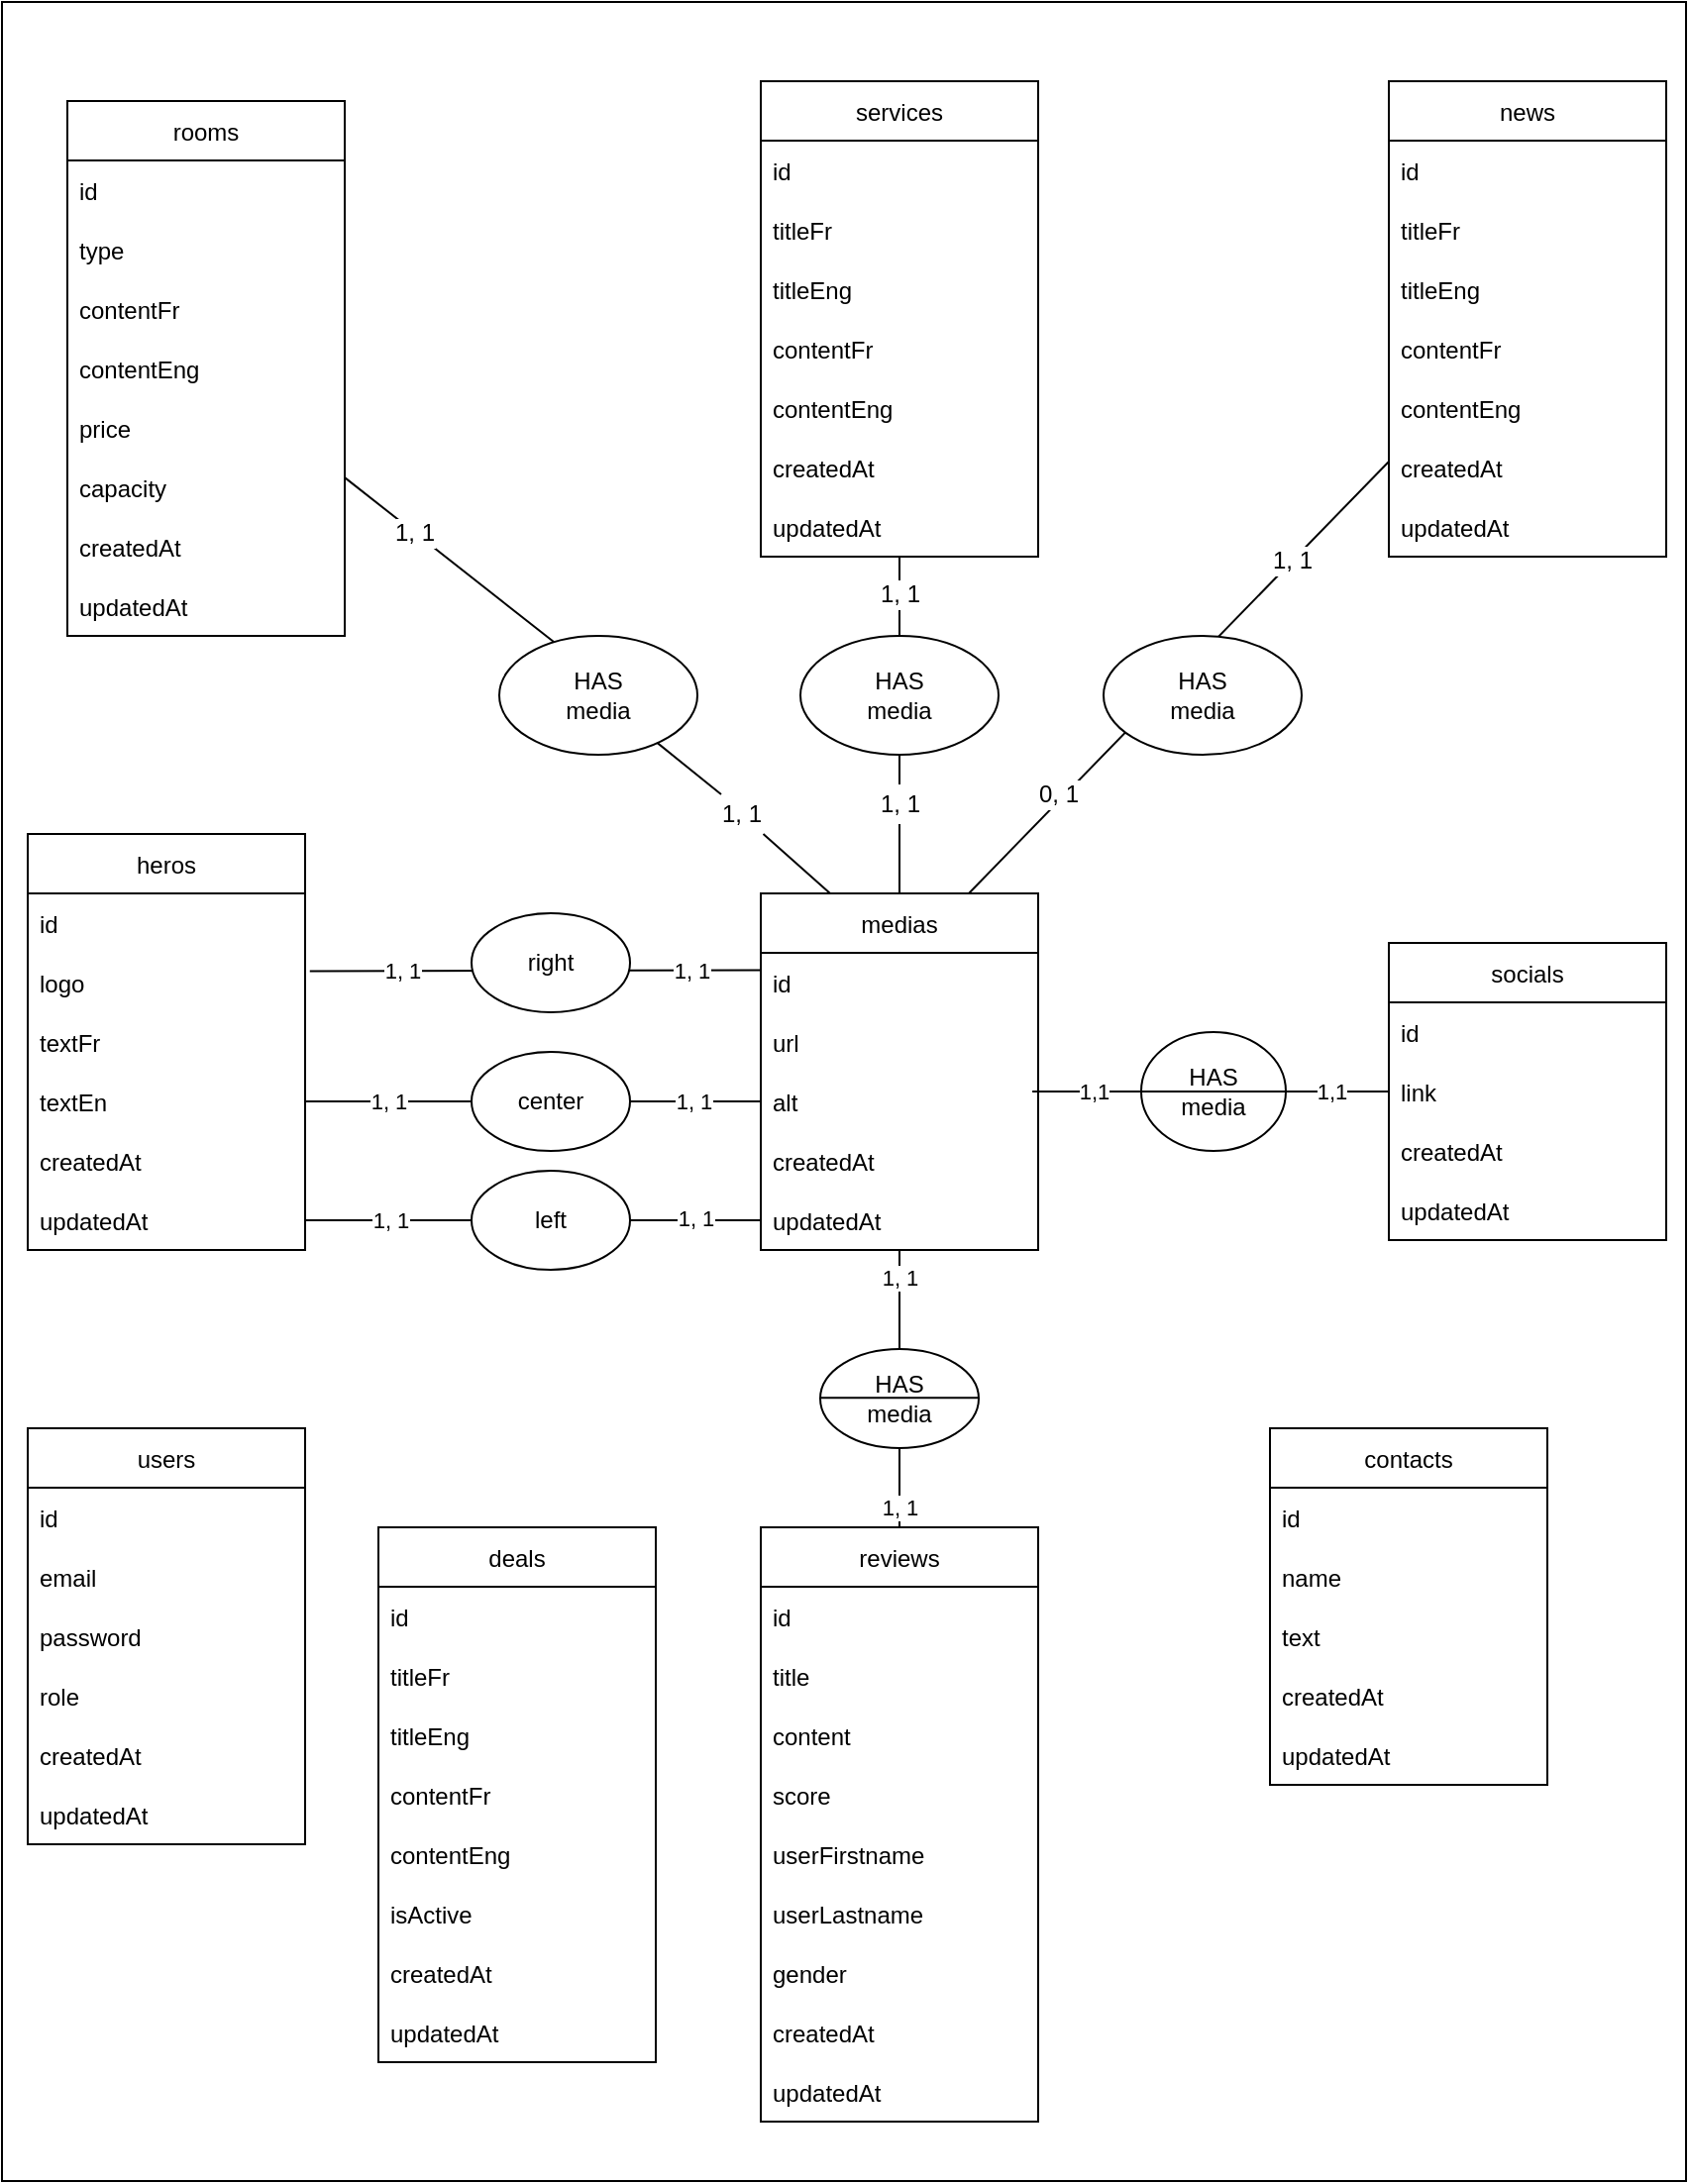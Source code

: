<mxfile>
    <diagram id="xY7jFYsi9h5paZXYJ8C5" name="Page-1">
        <mxGraphModel dx="1102" dy="812" grid="1" gridSize="10" guides="1" tooltips="1" connect="1" arrows="1" fold="1" page="1" pageScale="1" pageWidth="850" pageHeight="1100" math="0" shadow="0">
            <root>
                <mxCell id="0"/>
                <mxCell id="1" parent="0"/>
                <mxCell id="213" value="" style="rounded=0;whiteSpace=wrap;html=1;" vertex="1" parent="1">
                    <mxGeometry width="850" height="1100" as="geometry"/>
                </mxCell>
                <mxCell id="103" style="edgeStyle=none;html=1;entryX=0;entryY=0.5;entryDx=0;entryDy=0;startArrow=none;startFill=0;endArrow=none;endFill=0;exitX=1;exitY=0.5;exitDx=0;exitDy=0;" edge="1" parent="1" source="119" target="144">
                    <mxGeometry relative="1" as="geometry"/>
                </mxCell>
                <mxCell id="104" value="1, 1" style="edgeLabel;html=1;align=center;verticalAlign=middle;resizable=0;points=[];" vertex="1" connectable="0" parent="103">
                    <mxGeometry x="-0.547" relative="1" as="geometry">
                        <mxPoint x="-9" as="offset"/>
                    </mxGeometry>
                </mxCell>
                <mxCell id="105" value="1, 1" style="edgeLabel;html=1;align=center;verticalAlign=middle;resizable=0;points=[];" vertex="1" connectable="0" parent="103">
                    <mxGeometry x="0.626" y="1" relative="1" as="geometry">
                        <mxPoint x="10" as="offset"/>
                    </mxGeometry>
                </mxCell>
                <mxCell id="106" style="edgeStyle=none;html=1;entryX=0;entryY=0.5;entryDx=0;entryDy=0;startArrow=none;startFill=0;endArrow=none;endFill=0;exitX=1;exitY=0.5;exitDx=0;exitDy=0;" edge="1" parent="1" source="117" target="142">
                    <mxGeometry relative="1" as="geometry"/>
                </mxCell>
                <mxCell id="107" value="1, 1" style="edgeLabel;html=1;align=center;verticalAlign=middle;resizable=0;points=[];" vertex="1" connectable="0" parent="106">
                    <mxGeometry x="0.829" relative="1" as="geometry">
                        <mxPoint x="-15" as="offset"/>
                    </mxGeometry>
                </mxCell>
                <mxCell id="108" value="1, 1" style="edgeLabel;html=1;align=center;verticalAlign=middle;resizable=0;points=[];" vertex="1" connectable="0" parent="106">
                    <mxGeometry x="-0.865" relative="1" as="geometry">
                        <mxPoint x="26" as="offset"/>
                    </mxGeometry>
                </mxCell>
                <mxCell id="109" style="edgeStyle=none;html=1;entryX=0.003;entryY=0.293;entryDx=0;entryDy=0;startArrow=none;startFill=0;endArrow=none;endFill=0;entryPerimeter=0;exitX=1.017;exitY=0.307;exitDx=0;exitDy=0;exitPerimeter=0;" edge="1" parent="1" source="115" target="140">
                    <mxGeometry relative="1" as="geometry">
                        <mxPoint x="140" y="489" as="sourcePoint"/>
                    </mxGeometry>
                </mxCell>
                <mxCell id="111" value="1, 1" style="edgeLabel;html=1;align=center;verticalAlign=middle;resizable=0;points=[];" vertex="1" connectable="0" parent="109">
                    <mxGeometry x="0.815" relative="1" as="geometry">
                        <mxPoint x="-15" as="offset"/>
                    </mxGeometry>
                </mxCell>
                <mxCell id="112" value="1, 1" style="edgeLabel;html=1;align=center;verticalAlign=middle;resizable=0;points=[];" vertex="1" connectable="0" parent="109">
                    <mxGeometry x="-0.747" relative="1" as="geometry">
                        <mxPoint x="17" as="offset"/>
                    </mxGeometry>
                </mxCell>
                <mxCell id="113" value="heros" style="swimlane;fontStyle=0;childLayout=stackLayout;horizontal=1;startSize=30;horizontalStack=0;resizeParent=1;resizeParentMax=0;resizeLast=0;collapsible=1;marginBottom=0;" vertex="1" parent="1">
                    <mxGeometry x="13" y="420" width="140" height="210" as="geometry"/>
                </mxCell>
                <mxCell id="114" value="id" style="text;strokeColor=none;fillColor=none;align=left;verticalAlign=middle;spacingLeft=4;spacingRight=4;overflow=hidden;points=[[0,0.5],[1,0.5]];portConstraint=eastwest;rotatable=0;" vertex="1" parent="113">
                    <mxGeometry y="30" width="140" height="30" as="geometry"/>
                </mxCell>
                <mxCell id="115" value="logo" style="text;strokeColor=none;fillColor=none;align=left;verticalAlign=middle;spacingLeft=4;spacingRight=4;overflow=hidden;points=[[0,0.5],[1,0.5]];portConstraint=eastwest;rotatable=0;" vertex="1" parent="113">
                    <mxGeometry y="60" width="140" height="30" as="geometry"/>
                </mxCell>
                <mxCell id="116" value="textFr" style="text;strokeColor=none;fillColor=none;align=left;verticalAlign=middle;spacingLeft=4;spacingRight=4;overflow=hidden;points=[[0,0.5],[1,0.5]];portConstraint=eastwest;rotatable=0;" vertex="1" parent="113">
                    <mxGeometry y="90" width="140" height="30" as="geometry"/>
                </mxCell>
                <mxCell id="117" value="textEn" style="text;strokeColor=none;fillColor=none;align=left;verticalAlign=middle;spacingLeft=4;spacingRight=4;overflow=hidden;points=[[0,0.5],[1,0.5]];portConstraint=eastwest;rotatable=0;" vertex="1" parent="113">
                    <mxGeometry y="120" width="140" height="30" as="geometry"/>
                </mxCell>
                <mxCell id="118" value="createdAt" style="text;strokeColor=none;fillColor=none;align=left;verticalAlign=middle;spacingLeft=4;spacingRight=4;overflow=hidden;points=[[0,0.5],[1,0.5]];portConstraint=eastwest;rotatable=0;" vertex="1" parent="113">
                    <mxGeometry y="150" width="140" height="30" as="geometry"/>
                </mxCell>
                <mxCell id="119" value="updatedAt" style="text;strokeColor=none;fillColor=none;align=left;verticalAlign=middle;spacingLeft=4;spacingRight=4;overflow=hidden;points=[[0,0.5],[1,0.5]];portConstraint=eastwest;rotatable=0;" vertex="1" parent="113">
                    <mxGeometry y="180" width="140" height="30" as="geometry"/>
                </mxCell>
                <mxCell id="120" value="contacts" style="swimlane;fontStyle=0;childLayout=stackLayout;horizontal=1;startSize=30;horizontalStack=0;resizeParent=1;resizeParentMax=0;resizeLast=0;collapsible=1;marginBottom=0;" vertex="1" parent="1">
                    <mxGeometry x="640" y="720" width="140" height="180" as="geometry"/>
                </mxCell>
                <mxCell id="121" value="id" style="text;strokeColor=none;fillColor=none;align=left;verticalAlign=middle;spacingLeft=4;spacingRight=4;overflow=hidden;points=[[0,0.5],[1,0.5]];portConstraint=eastwest;rotatable=0;" vertex="1" parent="120">
                    <mxGeometry y="30" width="140" height="30" as="geometry"/>
                </mxCell>
                <mxCell id="122" value="name" style="text;strokeColor=none;fillColor=none;align=left;verticalAlign=middle;spacingLeft=4;spacingRight=4;overflow=hidden;points=[[0,0.5],[1,0.5]];portConstraint=eastwest;rotatable=0;" vertex="1" parent="120">
                    <mxGeometry y="60" width="140" height="30" as="geometry"/>
                </mxCell>
                <mxCell id="123" value="text" style="text;strokeColor=none;fillColor=none;align=left;verticalAlign=middle;spacingLeft=4;spacingRight=4;overflow=hidden;points=[[0,0.5],[1,0.5]];portConstraint=eastwest;rotatable=0;" vertex="1" parent="120">
                    <mxGeometry y="90" width="140" height="30" as="geometry"/>
                </mxCell>
                <mxCell id="124" value="createdAt" style="text;strokeColor=none;fillColor=none;align=left;verticalAlign=middle;spacingLeft=4;spacingRight=4;overflow=hidden;points=[[0,0.5],[1,0.5]];portConstraint=eastwest;rotatable=0;" vertex="1" parent="120">
                    <mxGeometry y="120" width="140" height="30" as="geometry"/>
                </mxCell>
                <mxCell id="125" value="updatedAt" style="text;strokeColor=none;fillColor=none;align=left;verticalAlign=middle;spacingLeft=4;spacingRight=4;overflow=hidden;points=[[0,0.5],[1,0.5]];portConstraint=eastwest;rotatable=0;" vertex="1" parent="120">
                    <mxGeometry y="150" width="140" height="30" as="geometry"/>
                </mxCell>
                <mxCell id="126" value="reviews" style="swimlane;fontStyle=0;childLayout=stackLayout;horizontal=1;startSize=30;horizontalStack=0;resizeParent=1;resizeParentMax=0;resizeLast=0;collapsible=1;marginBottom=0;" vertex="1" parent="1">
                    <mxGeometry x="383" y="770" width="140" height="300" as="geometry"/>
                </mxCell>
                <mxCell id="127" value="id" style="text;strokeColor=none;fillColor=none;align=left;verticalAlign=middle;spacingLeft=4;spacingRight=4;overflow=hidden;points=[[0,0.5],[1,0.5]];portConstraint=eastwest;rotatable=0;" vertex="1" parent="126">
                    <mxGeometry y="30" width="140" height="30" as="geometry"/>
                </mxCell>
                <mxCell id="128" value="title" style="text;strokeColor=none;fillColor=none;align=left;verticalAlign=middle;spacingLeft=4;spacingRight=4;overflow=hidden;points=[[0,0.5],[1,0.5]];portConstraint=eastwest;rotatable=0;" vertex="1" parent="126">
                    <mxGeometry y="60" width="140" height="30" as="geometry"/>
                </mxCell>
                <mxCell id="129" value="content" style="text;strokeColor=none;fillColor=none;align=left;verticalAlign=middle;spacingLeft=4;spacingRight=4;overflow=hidden;points=[[0,0.5],[1,0.5]];portConstraint=eastwest;rotatable=0;" vertex="1" parent="126">
                    <mxGeometry y="90" width="140" height="30" as="geometry"/>
                </mxCell>
                <mxCell id="130" value="score" style="text;strokeColor=none;fillColor=none;align=left;verticalAlign=middle;spacingLeft=4;spacingRight=4;overflow=hidden;points=[[0,0.5],[1,0.5]];portConstraint=eastwest;rotatable=0;" vertex="1" parent="126">
                    <mxGeometry y="120" width="140" height="30" as="geometry"/>
                </mxCell>
                <mxCell id="131" value="userFirstname" style="text;strokeColor=none;fillColor=none;align=left;verticalAlign=middle;spacingLeft=4;spacingRight=4;overflow=hidden;points=[[0,0.5],[1,0.5]];portConstraint=eastwest;rotatable=0;" vertex="1" parent="126">
                    <mxGeometry y="150" width="140" height="30" as="geometry"/>
                </mxCell>
                <mxCell id="132" value="userLastname" style="text;strokeColor=none;fillColor=none;align=left;verticalAlign=middle;spacingLeft=4;spacingRight=4;overflow=hidden;points=[[0,0.5],[1,0.5]];portConstraint=eastwest;rotatable=0;" vertex="1" parent="126">
                    <mxGeometry y="180" width="140" height="30" as="geometry"/>
                </mxCell>
                <mxCell id="133" value="gender" style="text;strokeColor=none;fillColor=none;align=left;verticalAlign=middle;spacingLeft=4;spacingRight=4;overflow=hidden;points=[[0,0.5],[1,0.5]];portConstraint=eastwest;rotatable=0;" vertex="1" parent="126">
                    <mxGeometry y="210" width="140" height="30" as="geometry"/>
                </mxCell>
                <mxCell id="134" value="createdAt" style="text;strokeColor=none;fillColor=none;align=left;verticalAlign=middle;spacingLeft=4;spacingRight=4;overflow=hidden;points=[[0,0.5],[1,0.5]];portConstraint=eastwest;rotatable=0;" vertex="1" parent="126">
                    <mxGeometry y="240" width="140" height="30" as="geometry"/>
                </mxCell>
                <mxCell id="135" value="updatedAt" style="text;strokeColor=none;fillColor=none;align=left;verticalAlign=middle;spacingLeft=4;spacingRight=4;overflow=hidden;points=[[0,0.5],[1,0.5]];portConstraint=eastwest;rotatable=0;" vertex="1" parent="126">
                    <mxGeometry y="270" width="140" height="30" as="geometry"/>
                </mxCell>
                <mxCell id="136" style="edgeStyle=none;html=1;startArrow=none;startFill=0;endArrow=none;endFill=0;" edge="1" parent="1" source="139" target="126">
                    <mxGeometry relative="1" as="geometry"/>
                </mxCell>
                <mxCell id="137" value="1, 1" style="edgeLabel;html=1;align=center;verticalAlign=middle;resizable=0;points=[];" vertex="1" connectable="0" parent="136">
                    <mxGeometry x="-0.808" y="-1" relative="1" as="geometry">
                        <mxPoint x="1" as="offset"/>
                    </mxGeometry>
                </mxCell>
                <mxCell id="138" value="1, 1" style="edgeLabel;html=1;align=center;verticalAlign=middle;resizable=0;points=[];" vertex="1" connectable="0" parent="136">
                    <mxGeometry x="0.848" relative="1" as="geometry">
                        <mxPoint as="offset"/>
                    </mxGeometry>
                </mxCell>
                <mxCell id="139" value="medias" style="swimlane;fontStyle=0;childLayout=stackLayout;horizontal=1;startSize=30;horizontalStack=0;resizeParent=1;resizeParentMax=0;resizeLast=0;collapsible=1;marginBottom=0;" vertex="1" parent="1">
                    <mxGeometry x="383" y="450" width="140" height="180" as="geometry"/>
                </mxCell>
                <mxCell id="140" value="id " style="text;strokeColor=none;fillColor=none;align=left;verticalAlign=middle;spacingLeft=4;spacingRight=4;overflow=hidden;points=[[0,0.5],[1,0.5]];portConstraint=eastwest;rotatable=0;" vertex="1" parent="139">
                    <mxGeometry y="30" width="140" height="30" as="geometry"/>
                </mxCell>
                <mxCell id="141" value="url" style="text;strokeColor=none;fillColor=none;align=left;verticalAlign=middle;spacingLeft=4;spacingRight=4;overflow=hidden;points=[[0,0.5],[1,0.5]];portConstraint=eastwest;rotatable=0;" vertex="1" parent="139">
                    <mxGeometry y="60" width="140" height="30" as="geometry"/>
                </mxCell>
                <mxCell id="142" value="alt" style="text;strokeColor=none;fillColor=none;align=left;verticalAlign=middle;spacingLeft=4;spacingRight=4;overflow=hidden;points=[[0,0.5],[1,0.5]];portConstraint=eastwest;rotatable=0;" vertex="1" parent="139">
                    <mxGeometry y="90" width="140" height="30" as="geometry"/>
                </mxCell>
                <mxCell id="143" value="createdAt" style="text;strokeColor=none;fillColor=none;align=left;verticalAlign=middle;spacingLeft=4;spacingRight=4;overflow=hidden;points=[[0,0.5],[1,0.5]];portConstraint=eastwest;rotatable=0;" vertex="1" parent="139">
                    <mxGeometry y="120" width="140" height="30" as="geometry"/>
                </mxCell>
                <mxCell id="144" value="updatedAt" style="text;strokeColor=none;fillColor=none;align=left;verticalAlign=middle;spacingLeft=4;spacingRight=4;overflow=hidden;points=[[0,0.5],[1,0.5]];portConstraint=eastwest;rotatable=0;" vertex="1" parent="139">
                    <mxGeometry y="150" width="140" height="30" as="geometry"/>
                </mxCell>
                <mxCell id="210" style="edgeStyle=none;html=1;entryX=0.979;entryY=0.333;entryDx=0;entryDy=0;entryPerimeter=0;endArrow=none;endFill=0;" edge="1" parent="1">
                    <mxGeometry relative="1" as="geometry">
                        <mxPoint x="700" y="549.997" as="sourcePoint"/>
                        <mxPoint x="520.06" y="549.99" as="targetPoint"/>
                    </mxGeometry>
                </mxCell>
                <mxCell id="211" value="1,1" style="edgeLabel;html=1;align=center;verticalAlign=middle;resizable=0;points=[];" vertex="1" connectable="0" parent="210">
                    <mxGeometry x="0.664" y="-2" relative="1" as="geometry">
                        <mxPoint y="2" as="offset"/>
                    </mxGeometry>
                </mxCell>
                <mxCell id="212" value="1,1" style="edgeLabel;html=1;align=center;verticalAlign=middle;resizable=0;points=[];" vertex="1" connectable="0" parent="210">
                    <mxGeometry x="-0.673" y="3" relative="1" as="geometry">
                        <mxPoint y="-3" as="offset"/>
                    </mxGeometry>
                </mxCell>
                <mxCell id="148" value="socials" style="swimlane;fontStyle=0;childLayout=stackLayout;horizontal=1;startSize=30;horizontalStack=0;resizeParent=1;resizeParentMax=0;resizeLast=0;collapsible=1;marginBottom=0;" vertex="1" parent="1">
                    <mxGeometry x="700" y="475" width="140" height="150" as="geometry"/>
                </mxCell>
                <mxCell id="149" value="id" style="text;strokeColor=none;fillColor=none;align=left;verticalAlign=middle;spacingLeft=4;spacingRight=4;overflow=hidden;points=[[0,0.5],[1,0.5]];portConstraint=eastwest;rotatable=0;" vertex="1" parent="148">
                    <mxGeometry y="30" width="140" height="30" as="geometry"/>
                </mxCell>
                <mxCell id="150" value="link" style="text;strokeColor=none;fillColor=none;align=left;verticalAlign=middle;spacingLeft=4;spacingRight=4;overflow=hidden;points=[[0,0.5],[1,0.5]];portConstraint=eastwest;rotatable=0;" vertex="1" parent="148">
                    <mxGeometry y="60" width="140" height="30" as="geometry"/>
                </mxCell>
                <mxCell id="151" value="createdAt" style="text;strokeColor=none;fillColor=none;align=left;verticalAlign=middle;spacingLeft=4;spacingRight=4;overflow=hidden;points=[[0,0.5],[1,0.5]];portConstraint=eastwest;rotatable=0;" vertex="1" parent="148">
                    <mxGeometry y="90" width="140" height="30" as="geometry"/>
                </mxCell>
                <mxCell id="152" value="updatedAt" style="text;strokeColor=none;fillColor=none;align=left;verticalAlign=middle;spacingLeft=4;spacingRight=4;overflow=hidden;points=[[0,0.5],[1,0.5]];portConstraint=eastwest;rotatable=0;" vertex="1" parent="148">
                    <mxGeometry y="120" width="140" height="30" as="geometry"/>
                </mxCell>
                <mxCell id="153" value="HAS&lt;br&gt;media" style="ellipse;whiteSpace=wrap;html=1;" vertex="1" parent="1">
                    <mxGeometry x="575" y="520" width="73" height="60" as="geometry"/>
                </mxCell>
                <mxCell id="154" value="" style="endArrow=none;html=1;entryX=1;entryY=0.5;entryDx=0;entryDy=0;exitX=0;exitY=0.5;exitDx=0;exitDy=0;" edge="1" parent="1" source="153" target="153">
                    <mxGeometry width="50" height="50" relative="1" as="geometry">
                        <mxPoint x="284" y="420" as="sourcePoint"/>
                        <mxPoint x="334" y="370" as="targetPoint"/>
                    </mxGeometry>
                </mxCell>
                <mxCell id="155" value="left" style="ellipse;whiteSpace=wrap;html=1;" vertex="1" parent="1">
                    <mxGeometry x="237" y="590" width="80" height="50" as="geometry"/>
                </mxCell>
                <mxCell id="157" value="center" style="ellipse;whiteSpace=wrap;html=1;" vertex="1" parent="1">
                    <mxGeometry x="237" y="530" width="80" height="50" as="geometry"/>
                </mxCell>
                <mxCell id="158" value="right" style="ellipse;whiteSpace=wrap;html=1;" vertex="1" parent="1">
                    <mxGeometry x="237" y="460" width="80" height="50" as="geometry"/>
                </mxCell>
                <mxCell id="159" value="HAS&lt;br&gt;media" style="ellipse;whiteSpace=wrap;html=1;" vertex="1" parent="1">
                    <mxGeometry x="413" y="680" width="80" height="50" as="geometry"/>
                </mxCell>
                <mxCell id="160" value="" style="endArrow=none;html=1;" edge="1" parent="1">
                    <mxGeometry width="50" height="50" relative="1" as="geometry">
                        <mxPoint x="413" y="704.57" as="sourcePoint"/>
                        <mxPoint x="493" y="704.57" as="targetPoint"/>
                    </mxGeometry>
                </mxCell>
                <mxCell id="161" style="edgeStyle=none;html=1;entryX=0.25;entryY=0;entryDx=0;entryDy=0;startArrow=none;endArrow=none;endFill=0;" edge="1" parent="1" source="185" target="139">
                    <mxGeometry relative="1" as="geometry"/>
                </mxCell>
                <mxCell id="162" value="rooms" style="swimlane;fontStyle=0;childLayout=stackLayout;horizontal=1;startSize=30;horizontalStack=0;resizeParent=1;resizeParentMax=0;resizeLast=0;collapsible=1;marginBottom=0;" vertex="1" parent="1">
                    <mxGeometry x="33" y="50" width="140" height="270" as="geometry"/>
                </mxCell>
                <mxCell id="163" value="id" style="text;strokeColor=none;fillColor=none;align=left;verticalAlign=middle;spacingLeft=4;spacingRight=4;overflow=hidden;points=[[0,0.5],[1,0.5]];portConstraint=eastwest;rotatable=0;" vertex="1" parent="162">
                    <mxGeometry y="30" width="140" height="30" as="geometry"/>
                </mxCell>
                <mxCell id="167" value="type" style="text;strokeColor=none;fillColor=none;align=left;verticalAlign=middle;spacingLeft=4;spacingRight=4;overflow=hidden;points=[[0,0.5],[1,0.5]];portConstraint=eastwest;rotatable=0;" vertex="1" parent="162">
                    <mxGeometry y="60" width="140" height="30" as="geometry"/>
                </mxCell>
                <mxCell id="165" value="contentFr" style="text;strokeColor=none;fillColor=none;align=left;verticalAlign=middle;spacingLeft=4;spacingRight=4;overflow=hidden;points=[[0,0.5],[1,0.5]];portConstraint=eastwest;rotatable=0;" vertex="1" parent="162">
                    <mxGeometry y="90" width="140" height="30" as="geometry"/>
                </mxCell>
                <mxCell id="166" value="contentEng" style="text;strokeColor=none;fillColor=none;align=left;verticalAlign=middle;spacingLeft=4;spacingRight=4;overflow=hidden;points=[[0,0.5],[1,0.5]];portConstraint=eastwest;rotatable=0;" vertex="1" parent="162">
                    <mxGeometry y="120" width="140" height="30" as="geometry"/>
                </mxCell>
                <mxCell id="164" value="price " style="text;strokeColor=none;fillColor=none;align=left;verticalAlign=middle;spacingLeft=4;spacingRight=4;overflow=hidden;points=[[0,0.5],[1,0.5]];portConstraint=eastwest;rotatable=0;" vertex="1" parent="162">
                    <mxGeometry y="150" width="140" height="30" as="geometry"/>
                </mxCell>
                <mxCell id="168" value="capacity" style="text;strokeColor=none;fillColor=none;align=left;verticalAlign=middle;spacingLeft=4;spacingRight=4;overflow=hidden;points=[[0,0.5],[1,0.5]];portConstraint=eastwest;rotatable=0;" vertex="1" parent="162">
                    <mxGeometry y="180" width="140" height="30" as="geometry"/>
                </mxCell>
                <mxCell id="169" value="createdAt" style="text;strokeColor=none;fillColor=none;align=left;verticalAlign=middle;spacingLeft=4;spacingRight=4;overflow=hidden;points=[[0,0.5],[1,0.5]];portConstraint=eastwest;rotatable=0;" vertex="1" parent="162">
                    <mxGeometry y="210" width="140" height="30" as="geometry"/>
                </mxCell>
                <mxCell id="170" value="updatedAt" style="text;strokeColor=none;fillColor=none;align=left;verticalAlign=middle;spacingLeft=4;spacingRight=4;overflow=hidden;points=[[0,0.5],[1,0.5]];portConstraint=eastwest;rotatable=0;" vertex="1" parent="162">
                    <mxGeometry y="240" width="140" height="30" as="geometry"/>
                </mxCell>
                <mxCell id="171" style="edgeStyle=none;html=1;entryX=0.75;entryY=0;entryDx=0;entryDy=0;endArrow=none;endFill=0;" edge="1" parent="1" source="174" target="139">
                    <mxGeometry relative="1" as="geometry"/>
                </mxCell>
                <mxCell id="172" value="&lt;span style=&quot;font-size: 12px&quot;&gt;0, 1&lt;/span&gt;" style="edgeLabel;html=1;align=center;verticalAlign=middle;resizable=0;points=[];" vertex="1" connectable="0" parent="171">
                    <mxGeometry x="0.555" y="-3" relative="1" as="geometry">
                        <mxPoint as="offset"/>
                    </mxGeometry>
                </mxCell>
                <mxCell id="173" value="&lt;span style=&quot;font-size: 12px&quot;&gt;1, 1&lt;/span&gt;" style="edgeLabel;html=1;align=center;verticalAlign=middle;resizable=0;points=[];" vertex="1" connectable="0" parent="171">
                    <mxGeometry x="-0.54" relative="1" as="geometry">
                        <mxPoint as="offset"/>
                    </mxGeometry>
                </mxCell>
                <mxCell id="174" value="news" style="swimlane;fontStyle=0;childLayout=stackLayout;horizontal=1;startSize=30;horizontalStack=0;resizeParent=1;resizeParentMax=0;resizeLast=0;collapsible=1;marginBottom=0;" vertex="1" parent="1">
                    <mxGeometry x="700" y="40" width="140" height="240" as="geometry"/>
                </mxCell>
                <mxCell id="175" value="id" style="text;strokeColor=none;fillColor=none;align=left;verticalAlign=middle;spacingLeft=4;spacingRight=4;overflow=hidden;points=[[0,0.5],[1,0.5]];portConstraint=eastwest;rotatable=0;" vertex="1" parent="174">
                    <mxGeometry y="30" width="140" height="30" as="geometry"/>
                </mxCell>
                <mxCell id="176" value="titleFr" style="text;strokeColor=none;fillColor=none;align=left;verticalAlign=middle;spacingLeft=4;spacingRight=4;overflow=hidden;points=[[0,0.5],[1,0.5]];portConstraint=eastwest;rotatable=0;" vertex="1" parent="174">
                    <mxGeometry y="60" width="140" height="30" as="geometry"/>
                </mxCell>
                <mxCell id="177" value="titleEng" style="text;strokeColor=none;fillColor=none;align=left;verticalAlign=middle;spacingLeft=4;spacingRight=4;overflow=hidden;points=[[0,0.5],[1,0.5]];portConstraint=eastwest;rotatable=0;" vertex="1" parent="174">
                    <mxGeometry y="90" width="140" height="30" as="geometry"/>
                </mxCell>
                <mxCell id="178" value="contentFr" style="text;strokeColor=none;fillColor=none;align=left;verticalAlign=middle;spacingLeft=4;spacingRight=4;overflow=hidden;points=[[0,0.5],[1,0.5]];portConstraint=eastwest;rotatable=0;" vertex="1" parent="174">
                    <mxGeometry y="120" width="140" height="30" as="geometry"/>
                </mxCell>
                <mxCell id="179" value="contentEng" style="text;strokeColor=none;fillColor=none;align=left;verticalAlign=middle;spacingLeft=4;spacingRight=4;overflow=hidden;points=[[0,0.5],[1,0.5]];portConstraint=eastwest;rotatable=0;" vertex="1" parent="174">
                    <mxGeometry y="150" width="140" height="30" as="geometry"/>
                </mxCell>
                <mxCell id="180" value="createdAt" style="text;strokeColor=none;fillColor=none;align=left;verticalAlign=middle;spacingLeft=4;spacingRight=4;overflow=hidden;points=[[0,0.5],[1,0.5]];portConstraint=eastwest;rotatable=0;" vertex="1" parent="174">
                    <mxGeometry y="180" width="140" height="30" as="geometry"/>
                </mxCell>
                <mxCell id="181" value="updatedAt" style="text;strokeColor=none;fillColor=none;align=left;verticalAlign=middle;spacingLeft=4;spacingRight=4;overflow=hidden;points=[[0,0.5],[1,0.5]];portConstraint=eastwest;rotatable=0;" vertex="1" parent="174">
                    <mxGeometry y="210" width="140" height="30" as="geometry"/>
                </mxCell>
                <mxCell id="182" value="HAS&lt;br&gt;media" style="ellipse;whiteSpace=wrap;html=1;" vertex="1" parent="1">
                    <mxGeometry x="251" y="320" width="100" height="60" as="geometry"/>
                </mxCell>
                <mxCell id="183" value="" style="edgeStyle=none;html=1;entryX=0.25;entryY=0;entryDx=0;entryDy=0;endArrow=none;" edge="1" parent="1" source="162" target="182">
                    <mxGeometry relative="1" as="geometry">
                        <mxPoint x="173" y="232.222" as="sourcePoint"/>
                        <mxPoint x="418" y="450" as="targetPoint"/>
                    </mxGeometry>
                </mxCell>
                <mxCell id="184" value="&lt;span style=&quot;font-size: 12px&quot;&gt;1, 1&lt;/span&gt;" style="edgeLabel;html=1;align=center;verticalAlign=middle;resizable=0;points=[];" vertex="1" connectable="0" parent="183">
                    <mxGeometry x="-0.34" relative="1" as="geometry">
                        <mxPoint as="offset"/>
                    </mxGeometry>
                </mxCell>
                <mxCell id="185" value="1, 1" style="text;html=1;align=center;verticalAlign=middle;resizable=0;points=[];autosize=1;strokeColor=none;fillColor=none;" vertex="1" parent="1">
                    <mxGeometry x="353" y="400" width="40" height="20" as="geometry"/>
                </mxCell>
                <mxCell id="186" value="" style="edgeStyle=none;html=1;entryX=0.25;entryY=0;entryDx=0;entryDy=0;startArrow=none;endArrow=none;" edge="1" parent="1" source="182" target="185">
                    <mxGeometry relative="1" as="geometry">
                        <mxPoint x="326.276" y="369.742" as="sourcePoint"/>
                        <mxPoint x="418" y="450" as="targetPoint"/>
                    </mxGeometry>
                </mxCell>
                <mxCell id="187" style="edgeStyle=none;html=1;startArrow=none;endArrow=none;endFill=0;" edge="1" parent="1" source="198" target="139">
                    <mxGeometry relative="1" as="geometry"/>
                </mxCell>
                <mxCell id="188" value="services" style="swimlane;fontStyle=0;childLayout=stackLayout;horizontal=1;startSize=30;horizontalStack=0;resizeParent=1;resizeParentMax=0;resizeLast=0;collapsible=1;marginBottom=0;" vertex="1" parent="1">
                    <mxGeometry x="383" y="40" width="140" height="240" as="geometry"/>
                </mxCell>
                <mxCell id="189" value="id" style="text;strokeColor=none;fillColor=none;align=left;verticalAlign=middle;spacingLeft=4;spacingRight=4;overflow=hidden;points=[[0,0.5],[1,0.5]];portConstraint=eastwest;rotatable=0;" vertex="1" parent="188">
                    <mxGeometry y="30" width="140" height="30" as="geometry"/>
                </mxCell>
                <mxCell id="190" value="titleFr" style="text;strokeColor=none;fillColor=none;align=left;verticalAlign=middle;spacingLeft=4;spacingRight=4;overflow=hidden;points=[[0,0.5],[1,0.5]];portConstraint=eastwest;rotatable=0;" vertex="1" parent="188">
                    <mxGeometry y="60" width="140" height="30" as="geometry"/>
                </mxCell>
                <mxCell id="191" value="titleEng" style="text;strokeColor=none;fillColor=none;align=left;verticalAlign=middle;spacingLeft=4;spacingRight=4;overflow=hidden;points=[[0,0.5],[1,0.5]];portConstraint=eastwest;rotatable=0;" vertex="1" parent="188">
                    <mxGeometry y="90" width="140" height="30" as="geometry"/>
                </mxCell>
                <mxCell id="192" value="contentFr" style="text;strokeColor=none;fillColor=none;align=left;verticalAlign=middle;spacingLeft=4;spacingRight=4;overflow=hidden;points=[[0,0.5],[1,0.5]];portConstraint=eastwest;rotatable=0;" vertex="1" parent="188">
                    <mxGeometry y="120" width="140" height="30" as="geometry"/>
                </mxCell>
                <mxCell id="193" value="contentEng" style="text;strokeColor=none;fillColor=none;align=left;verticalAlign=middle;spacingLeft=4;spacingRight=4;overflow=hidden;points=[[0,0.5],[1,0.5]];portConstraint=eastwest;rotatable=0;" vertex="1" parent="188">
                    <mxGeometry y="150" width="140" height="30" as="geometry"/>
                </mxCell>
                <mxCell id="194" value="createdAt" style="text;strokeColor=none;fillColor=none;align=left;verticalAlign=middle;spacingLeft=4;spacingRight=4;overflow=hidden;points=[[0,0.5],[1,0.5]];portConstraint=eastwest;rotatable=0;" vertex="1" parent="188">
                    <mxGeometry y="180" width="140" height="30" as="geometry"/>
                </mxCell>
                <mxCell id="195" value="updatedAt" style="text;strokeColor=none;fillColor=none;align=left;verticalAlign=middle;spacingLeft=4;spacingRight=4;overflow=hidden;points=[[0,0.5],[1,0.5]];portConstraint=eastwest;rotatable=0;" vertex="1" parent="188">
                    <mxGeometry y="210" width="140" height="30" as="geometry"/>
                </mxCell>
                <mxCell id="197" value="HAS&lt;br&gt;media" style="ellipse;whiteSpace=wrap;html=1;" vertex="1" parent="1">
                    <mxGeometry x="556" y="320" width="100" height="60" as="geometry"/>
                </mxCell>
                <mxCell id="199" value="" style="edgeStyle=none;html=1;endArrow=none;" edge="1" parent="1" source="188" target="198">
                    <mxGeometry relative="1" as="geometry">
                        <mxPoint x="453" y="280" as="sourcePoint"/>
                        <mxPoint x="453" y="450" as="targetPoint"/>
                    </mxGeometry>
                </mxCell>
                <mxCell id="200" value="&lt;span style=&quot;font-size: 12px&quot;&gt;1, 1&lt;/span&gt;" style="edgeLabel;html=1;align=center;verticalAlign=middle;resizable=0;points=[];" vertex="1" connectable="0" parent="199">
                    <mxGeometry x="-0.67" relative="1" as="geometry">
                        <mxPoint as="offset"/>
                    </mxGeometry>
                </mxCell>
                <mxCell id="196" value="HAS&lt;br&gt;media" style="ellipse;whiteSpace=wrap;html=1;" vertex="1" parent="1">
                    <mxGeometry x="403" y="320" width="100" height="60" as="geometry"/>
                </mxCell>
                <mxCell id="198" value="1, 1" style="text;html=1;align=center;verticalAlign=middle;resizable=0;points=[];autosize=1;strokeColor=none;fillColor=none;" vertex="1" parent="1">
                    <mxGeometry x="433" y="395" width="40" height="20" as="geometry"/>
                </mxCell>
                <mxCell id="201" value="users" style="swimlane;fontStyle=0;childLayout=stackLayout;horizontal=1;startSize=30;horizontalStack=0;resizeParent=1;resizeParentMax=0;resizeLast=0;collapsible=1;marginBottom=0;" vertex="1" parent="1">
                    <mxGeometry x="13" y="720" width="140" height="210" as="geometry"/>
                </mxCell>
                <mxCell id="202" value="id" style="text;strokeColor=none;fillColor=none;align=left;verticalAlign=middle;spacingLeft=4;spacingRight=4;overflow=hidden;points=[[0,0.5],[1,0.5]];portConstraint=eastwest;rotatable=0;" vertex="1" parent="201">
                    <mxGeometry y="30" width="140" height="30" as="geometry"/>
                </mxCell>
                <mxCell id="207" value="email" style="text;strokeColor=none;fillColor=none;align=left;verticalAlign=middle;spacingLeft=4;spacingRight=4;overflow=hidden;points=[[0,0.5],[1,0.5]];portConstraint=eastwest;rotatable=0;" vertex="1" parent="201">
                    <mxGeometry y="60" width="140" height="30" as="geometry"/>
                </mxCell>
                <mxCell id="208" value="password" style="text;strokeColor=none;fillColor=none;align=left;verticalAlign=middle;spacingLeft=4;spacingRight=4;overflow=hidden;points=[[0,0.5],[1,0.5]];portConstraint=eastwest;rotatable=0;" vertex="1" parent="201">
                    <mxGeometry y="90" width="140" height="30" as="geometry"/>
                </mxCell>
                <mxCell id="209" value="role" style="text;strokeColor=none;fillColor=none;align=left;verticalAlign=middle;spacingLeft=4;spacingRight=4;overflow=hidden;points=[[0,0.5],[1,0.5]];portConstraint=eastwest;rotatable=0;" vertex="1" parent="201">
                    <mxGeometry y="120" width="140" height="30" as="geometry"/>
                </mxCell>
                <mxCell id="205" value="createdAt" style="text;strokeColor=none;fillColor=none;align=left;verticalAlign=middle;spacingLeft=4;spacingRight=4;overflow=hidden;points=[[0,0.5],[1,0.5]];portConstraint=eastwest;rotatable=0;" vertex="1" parent="201">
                    <mxGeometry y="150" width="140" height="30" as="geometry"/>
                </mxCell>
                <mxCell id="206" value="updatedAt" style="text;strokeColor=none;fillColor=none;align=left;verticalAlign=middle;spacingLeft=4;spacingRight=4;overflow=hidden;points=[[0,0.5],[1,0.5]];portConstraint=eastwest;rotatable=0;" vertex="1" parent="201">
                    <mxGeometry y="180" width="140" height="30" as="geometry"/>
                </mxCell>
                <mxCell id="214" value="deals" style="swimlane;fontStyle=0;childLayout=stackLayout;horizontal=1;startSize=30;horizontalStack=0;resizeParent=1;resizeParentMax=0;resizeLast=0;collapsible=1;marginBottom=0;" vertex="1" parent="1">
                    <mxGeometry x="190" y="770" width="140" height="270" as="geometry"/>
                </mxCell>
                <mxCell id="215" value="id" style="text;strokeColor=none;fillColor=none;align=left;verticalAlign=middle;spacingLeft=4;spacingRight=4;overflow=hidden;points=[[0,0.5],[1,0.5]];portConstraint=eastwest;rotatable=0;" vertex="1" parent="214">
                    <mxGeometry y="30" width="140" height="30" as="geometry"/>
                </mxCell>
                <mxCell id="216" value="titleFr" style="text;strokeColor=none;fillColor=none;align=left;verticalAlign=middle;spacingLeft=4;spacingRight=4;overflow=hidden;points=[[0,0.5],[1,0.5]];portConstraint=eastwest;rotatable=0;" vertex="1" parent="214">
                    <mxGeometry y="60" width="140" height="30" as="geometry"/>
                </mxCell>
                <mxCell id="217" value="titleEng" style="text;strokeColor=none;fillColor=none;align=left;verticalAlign=middle;spacingLeft=4;spacingRight=4;overflow=hidden;points=[[0,0.5],[1,0.5]];portConstraint=eastwest;rotatable=0;" vertex="1" parent="214">
                    <mxGeometry y="90" width="140" height="30" as="geometry"/>
                </mxCell>
                <mxCell id="218" value="contentFr" style="text;strokeColor=none;fillColor=none;align=left;verticalAlign=middle;spacingLeft=4;spacingRight=4;overflow=hidden;points=[[0,0.5],[1,0.5]];portConstraint=eastwest;rotatable=0;" vertex="1" parent="214">
                    <mxGeometry y="120" width="140" height="30" as="geometry"/>
                </mxCell>
                <mxCell id="221" value="contentEng" style="text;strokeColor=none;fillColor=none;align=left;verticalAlign=middle;spacingLeft=4;spacingRight=4;overflow=hidden;points=[[0,0.5],[1,0.5]];portConstraint=eastwest;rotatable=0;" vertex="1" parent="214">
                    <mxGeometry y="150" width="140" height="30" as="geometry"/>
                </mxCell>
                <mxCell id="222" value="isActive" style="text;strokeColor=none;fillColor=none;align=left;verticalAlign=middle;spacingLeft=4;spacingRight=4;overflow=hidden;points=[[0,0.5],[1,0.5]];portConstraint=eastwest;rotatable=0;" vertex="1" parent="214">
                    <mxGeometry y="180" width="140" height="30" as="geometry"/>
                </mxCell>
                <mxCell id="219" value="createdAt" style="text;strokeColor=none;fillColor=none;align=left;verticalAlign=middle;spacingLeft=4;spacingRight=4;overflow=hidden;points=[[0,0.5],[1,0.5]];portConstraint=eastwest;rotatable=0;" vertex="1" parent="214">
                    <mxGeometry y="210" width="140" height="30" as="geometry"/>
                </mxCell>
                <mxCell id="220" value="updatedAt" style="text;strokeColor=none;fillColor=none;align=left;verticalAlign=middle;spacingLeft=4;spacingRight=4;overflow=hidden;points=[[0,0.5],[1,0.5]];portConstraint=eastwest;rotatable=0;" vertex="1" parent="214">
                    <mxGeometry y="240" width="140" height="30" as="geometry"/>
                </mxCell>
            </root>
        </mxGraphModel>
    </diagram>
</mxfile>